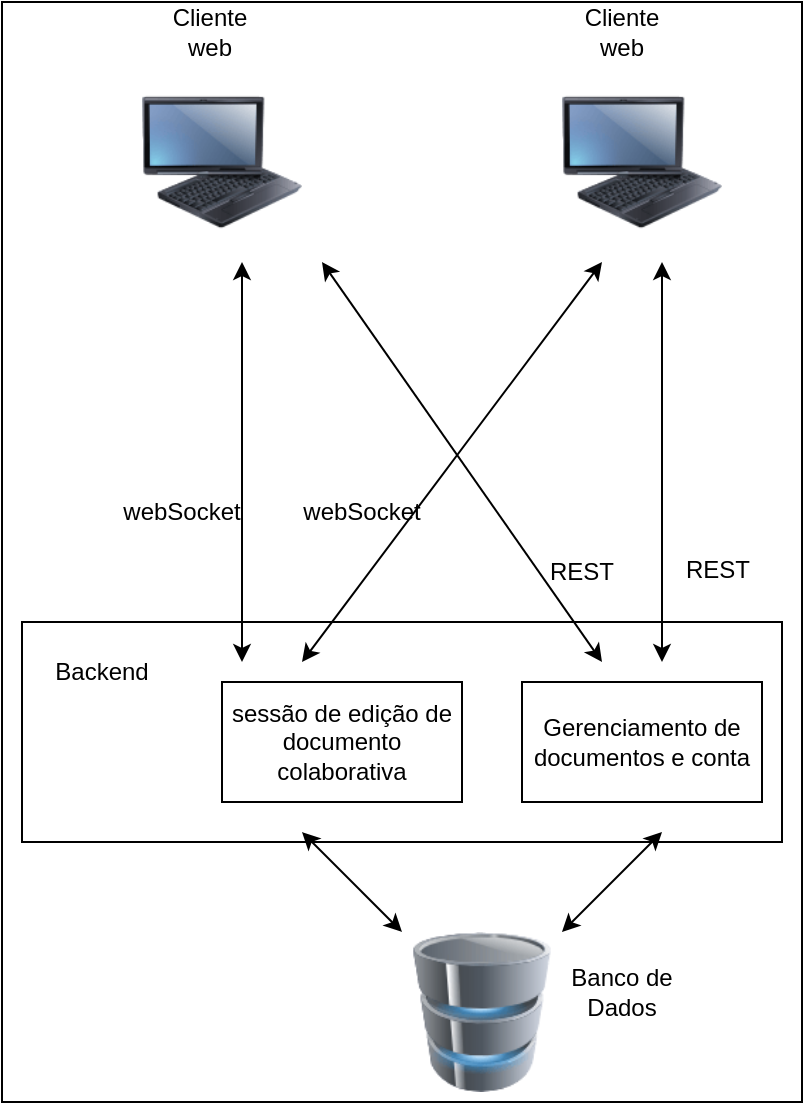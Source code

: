 <mxfile version="22.1.0" type="device">
  <diagram name="Página-1" id="S-PQVSaoZ4ZLTjlp8Mns">
    <mxGraphModel dx="1114" dy="586" grid="1" gridSize="10" guides="1" tooltips="1" connect="1" arrows="1" fold="1" page="1" pageScale="1" pageWidth="827" pageHeight="1169" math="0" shadow="0">
      <root>
        <mxCell id="0" />
        <mxCell id="1" parent="0" />
        <mxCell id="0XRelH-bKSYTIwhhzhDV-27" value="" style="rounded=0;whiteSpace=wrap;html=1;" vertex="1" parent="1">
          <mxGeometry x="280" y="40" width="400" height="550" as="geometry" />
        </mxCell>
        <mxCell id="0XRelH-bKSYTIwhhzhDV-25" value="" style="rounded=0;whiteSpace=wrap;html=1;" vertex="1" parent="1">
          <mxGeometry x="290" y="350" width="380" height="110" as="geometry" />
        </mxCell>
        <mxCell id="0XRelH-bKSYTIwhhzhDV-2" value="" style="image;html=1;image=img/lib/clip_art/computers/Database_128x128.png" vertex="1" parent="1">
          <mxGeometry x="480" y="505" width="80" height="80" as="geometry" />
        </mxCell>
        <mxCell id="0XRelH-bKSYTIwhhzhDV-3" value="" style="image;html=1;image=img/lib/clip_art/computers/Fujitsu_Tablet_128x128.png" vertex="1" parent="1">
          <mxGeometry x="560" y="80" width="80" height="80" as="geometry" />
        </mxCell>
        <mxCell id="0XRelH-bKSYTIwhhzhDV-4" value="" style="image;html=1;image=img/lib/clip_art/computers/Fujitsu_Tablet_128x128.png" vertex="1" parent="1">
          <mxGeometry x="350" y="80" width="80" height="80" as="geometry" />
        </mxCell>
        <mxCell id="0XRelH-bKSYTIwhhzhDV-6" value="" style="endArrow=classic;startArrow=classic;html=1;rounded=0;" edge="1" parent="1">
          <mxGeometry width="50" height="50" relative="1" as="geometry">
            <mxPoint x="610" y="370" as="sourcePoint" />
            <mxPoint x="610" y="170" as="targetPoint" />
          </mxGeometry>
        </mxCell>
        <mxCell id="0XRelH-bKSYTIwhhzhDV-7" value="" style="endArrow=classic;startArrow=classic;html=1;rounded=0;" edge="1" parent="1">
          <mxGeometry width="50" height="50" relative="1" as="geometry">
            <mxPoint x="580" y="370" as="sourcePoint" />
            <mxPoint x="440" y="170" as="targetPoint" />
          </mxGeometry>
        </mxCell>
        <mxCell id="0XRelH-bKSYTIwhhzhDV-10" value="&lt;div&gt;Gerenciamento de&lt;/div&gt;&lt;div&gt;documentos e conta&lt;/div&gt;" style="rounded=0;whiteSpace=wrap;html=1;" vertex="1" parent="1">
          <mxGeometry x="540" y="380" width="120" height="60" as="geometry" />
        </mxCell>
        <mxCell id="0XRelH-bKSYTIwhhzhDV-11" value="sessão de edição de documento colaborativa" style="rounded=0;whiteSpace=wrap;html=1;" vertex="1" parent="1">
          <mxGeometry x="390" y="380" width="120" height="60" as="geometry" />
        </mxCell>
        <mxCell id="0XRelH-bKSYTIwhhzhDV-12" value="REST" style="text;html=1;strokeColor=none;fillColor=none;align=center;verticalAlign=middle;whiteSpace=wrap;rounded=0;" vertex="1" parent="1">
          <mxGeometry x="540" y="310" width="60" height="30" as="geometry" />
        </mxCell>
        <mxCell id="0XRelH-bKSYTIwhhzhDV-13" value="REST" style="text;whiteSpace=wrap;html=1;" vertex="1" parent="1">
          <mxGeometry x="620" y="310" width="60" height="40" as="geometry" />
        </mxCell>
        <mxCell id="0XRelH-bKSYTIwhhzhDV-15" value="Cliente web" style="text;html=1;strokeColor=none;fillColor=none;align=center;verticalAlign=middle;whiteSpace=wrap;rounded=0;" vertex="1" parent="1">
          <mxGeometry x="354" y="40" width="60" height="30" as="geometry" />
        </mxCell>
        <mxCell id="0XRelH-bKSYTIwhhzhDV-16" value="Cliente web" style="text;html=1;strokeColor=none;fillColor=none;align=center;verticalAlign=middle;whiteSpace=wrap;rounded=0;" vertex="1" parent="1">
          <mxGeometry x="560" y="40" width="60" height="30" as="geometry" />
        </mxCell>
        <mxCell id="0XRelH-bKSYTIwhhzhDV-17" value="" style="endArrow=classic;startArrow=classic;html=1;rounded=0;" edge="1" parent="1">
          <mxGeometry width="50" height="50" relative="1" as="geometry">
            <mxPoint x="400" y="370" as="sourcePoint" />
            <mxPoint x="400" y="170" as="targetPoint" />
          </mxGeometry>
        </mxCell>
        <mxCell id="0XRelH-bKSYTIwhhzhDV-18" value="" style="endArrow=classic;startArrow=classic;html=1;rounded=0;" edge="1" parent="1">
          <mxGeometry width="50" height="50" relative="1" as="geometry">
            <mxPoint x="430" y="370" as="sourcePoint" />
            <mxPoint x="580" y="170" as="targetPoint" />
          </mxGeometry>
        </mxCell>
        <mxCell id="0XRelH-bKSYTIwhhzhDV-19" value="webSocket" style="text;html=1;strokeColor=none;fillColor=none;align=center;verticalAlign=middle;whiteSpace=wrap;rounded=0;" vertex="1" parent="1">
          <mxGeometry x="340" y="280" width="60" height="30" as="geometry" />
        </mxCell>
        <mxCell id="0XRelH-bKSYTIwhhzhDV-20" value="webSocket" style="text;html=1;strokeColor=none;fillColor=none;align=center;verticalAlign=middle;whiteSpace=wrap;rounded=0;" vertex="1" parent="1">
          <mxGeometry x="430" y="280" width="60" height="30" as="geometry" />
        </mxCell>
        <mxCell id="0XRelH-bKSYTIwhhzhDV-22" value="" style="endArrow=classic;startArrow=classic;html=1;rounded=0;" edge="1" parent="1">
          <mxGeometry width="50" height="50" relative="1" as="geometry">
            <mxPoint x="560" y="505" as="sourcePoint" />
            <mxPoint x="610" y="455" as="targetPoint" />
          </mxGeometry>
        </mxCell>
        <mxCell id="0XRelH-bKSYTIwhhzhDV-23" value="" style="endArrow=classic;startArrow=classic;html=1;rounded=0;" edge="1" parent="1">
          <mxGeometry width="50" height="50" relative="1" as="geometry">
            <mxPoint x="430" y="455" as="sourcePoint" />
            <mxPoint x="480" y="505" as="targetPoint" />
          </mxGeometry>
        </mxCell>
        <mxCell id="0XRelH-bKSYTIwhhzhDV-24" value="Banco de Dados" style="text;html=1;strokeColor=none;fillColor=none;align=center;verticalAlign=middle;whiteSpace=wrap;rounded=0;" vertex="1" parent="1">
          <mxGeometry x="560" y="520" width="60" height="30" as="geometry" />
        </mxCell>
        <mxCell id="0XRelH-bKSYTIwhhzhDV-26" value="Backend" style="text;html=1;strokeColor=none;fillColor=none;align=center;verticalAlign=middle;whiteSpace=wrap;rounded=0;" vertex="1" parent="1">
          <mxGeometry x="300" y="360" width="60" height="30" as="geometry" />
        </mxCell>
      </root>
    </mxGraphModel>
  </diagram>
</mxfile>
